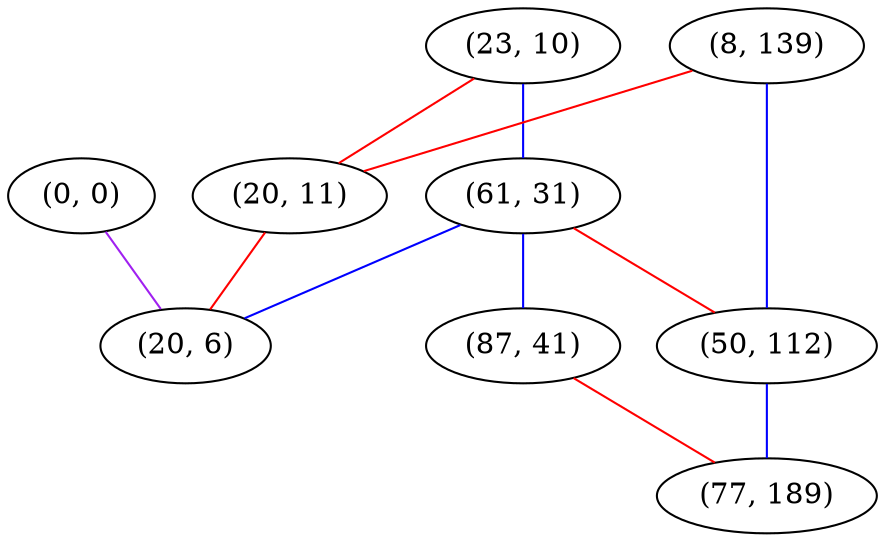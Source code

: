 graph "" {
"(0, 0)";
"(23, 10)";
"(8, 139)";
"(61, 31)";
"(20, 11)";
"(87, 41)";
"(50, 112)";
"(20, 6)";
"(77, 189)";
"(0, 0)" -- "(20, 6)"  [color=purple, key=0, weight=4];
"(23, 10)" -- "(61, 31)"  [color=blue, key=0, weight=3];
"(23, 10)" -- "(20, 11)"  [color=red, key=0, weight=1];
"(8, 139)" -- "(50, 112)"  [color=blue, key=0, weight=3];
"(8, 139)" -- "(20, 11)"  [color=red, key=0, weight=1];
"(61, 31)" -- "(50, 112)"  [color=red, key=0, weight=1];
"(61, 31)" -- "(20, 6)"  [color=blue, key=0, weight=3];
"(61, 31)" -- "(87, 41)"  [color=blue, key=0, weight=3];
"(20, 11)" -- "(20, 6)"  [color=red, key=0, weight=1];
"(87, 41)" -- "(77, 189)"  [color=red, key=0, weight=1];
"(50, 112)" -- "(77, 189)"  [color=blue, key=0, weight=3];
}
